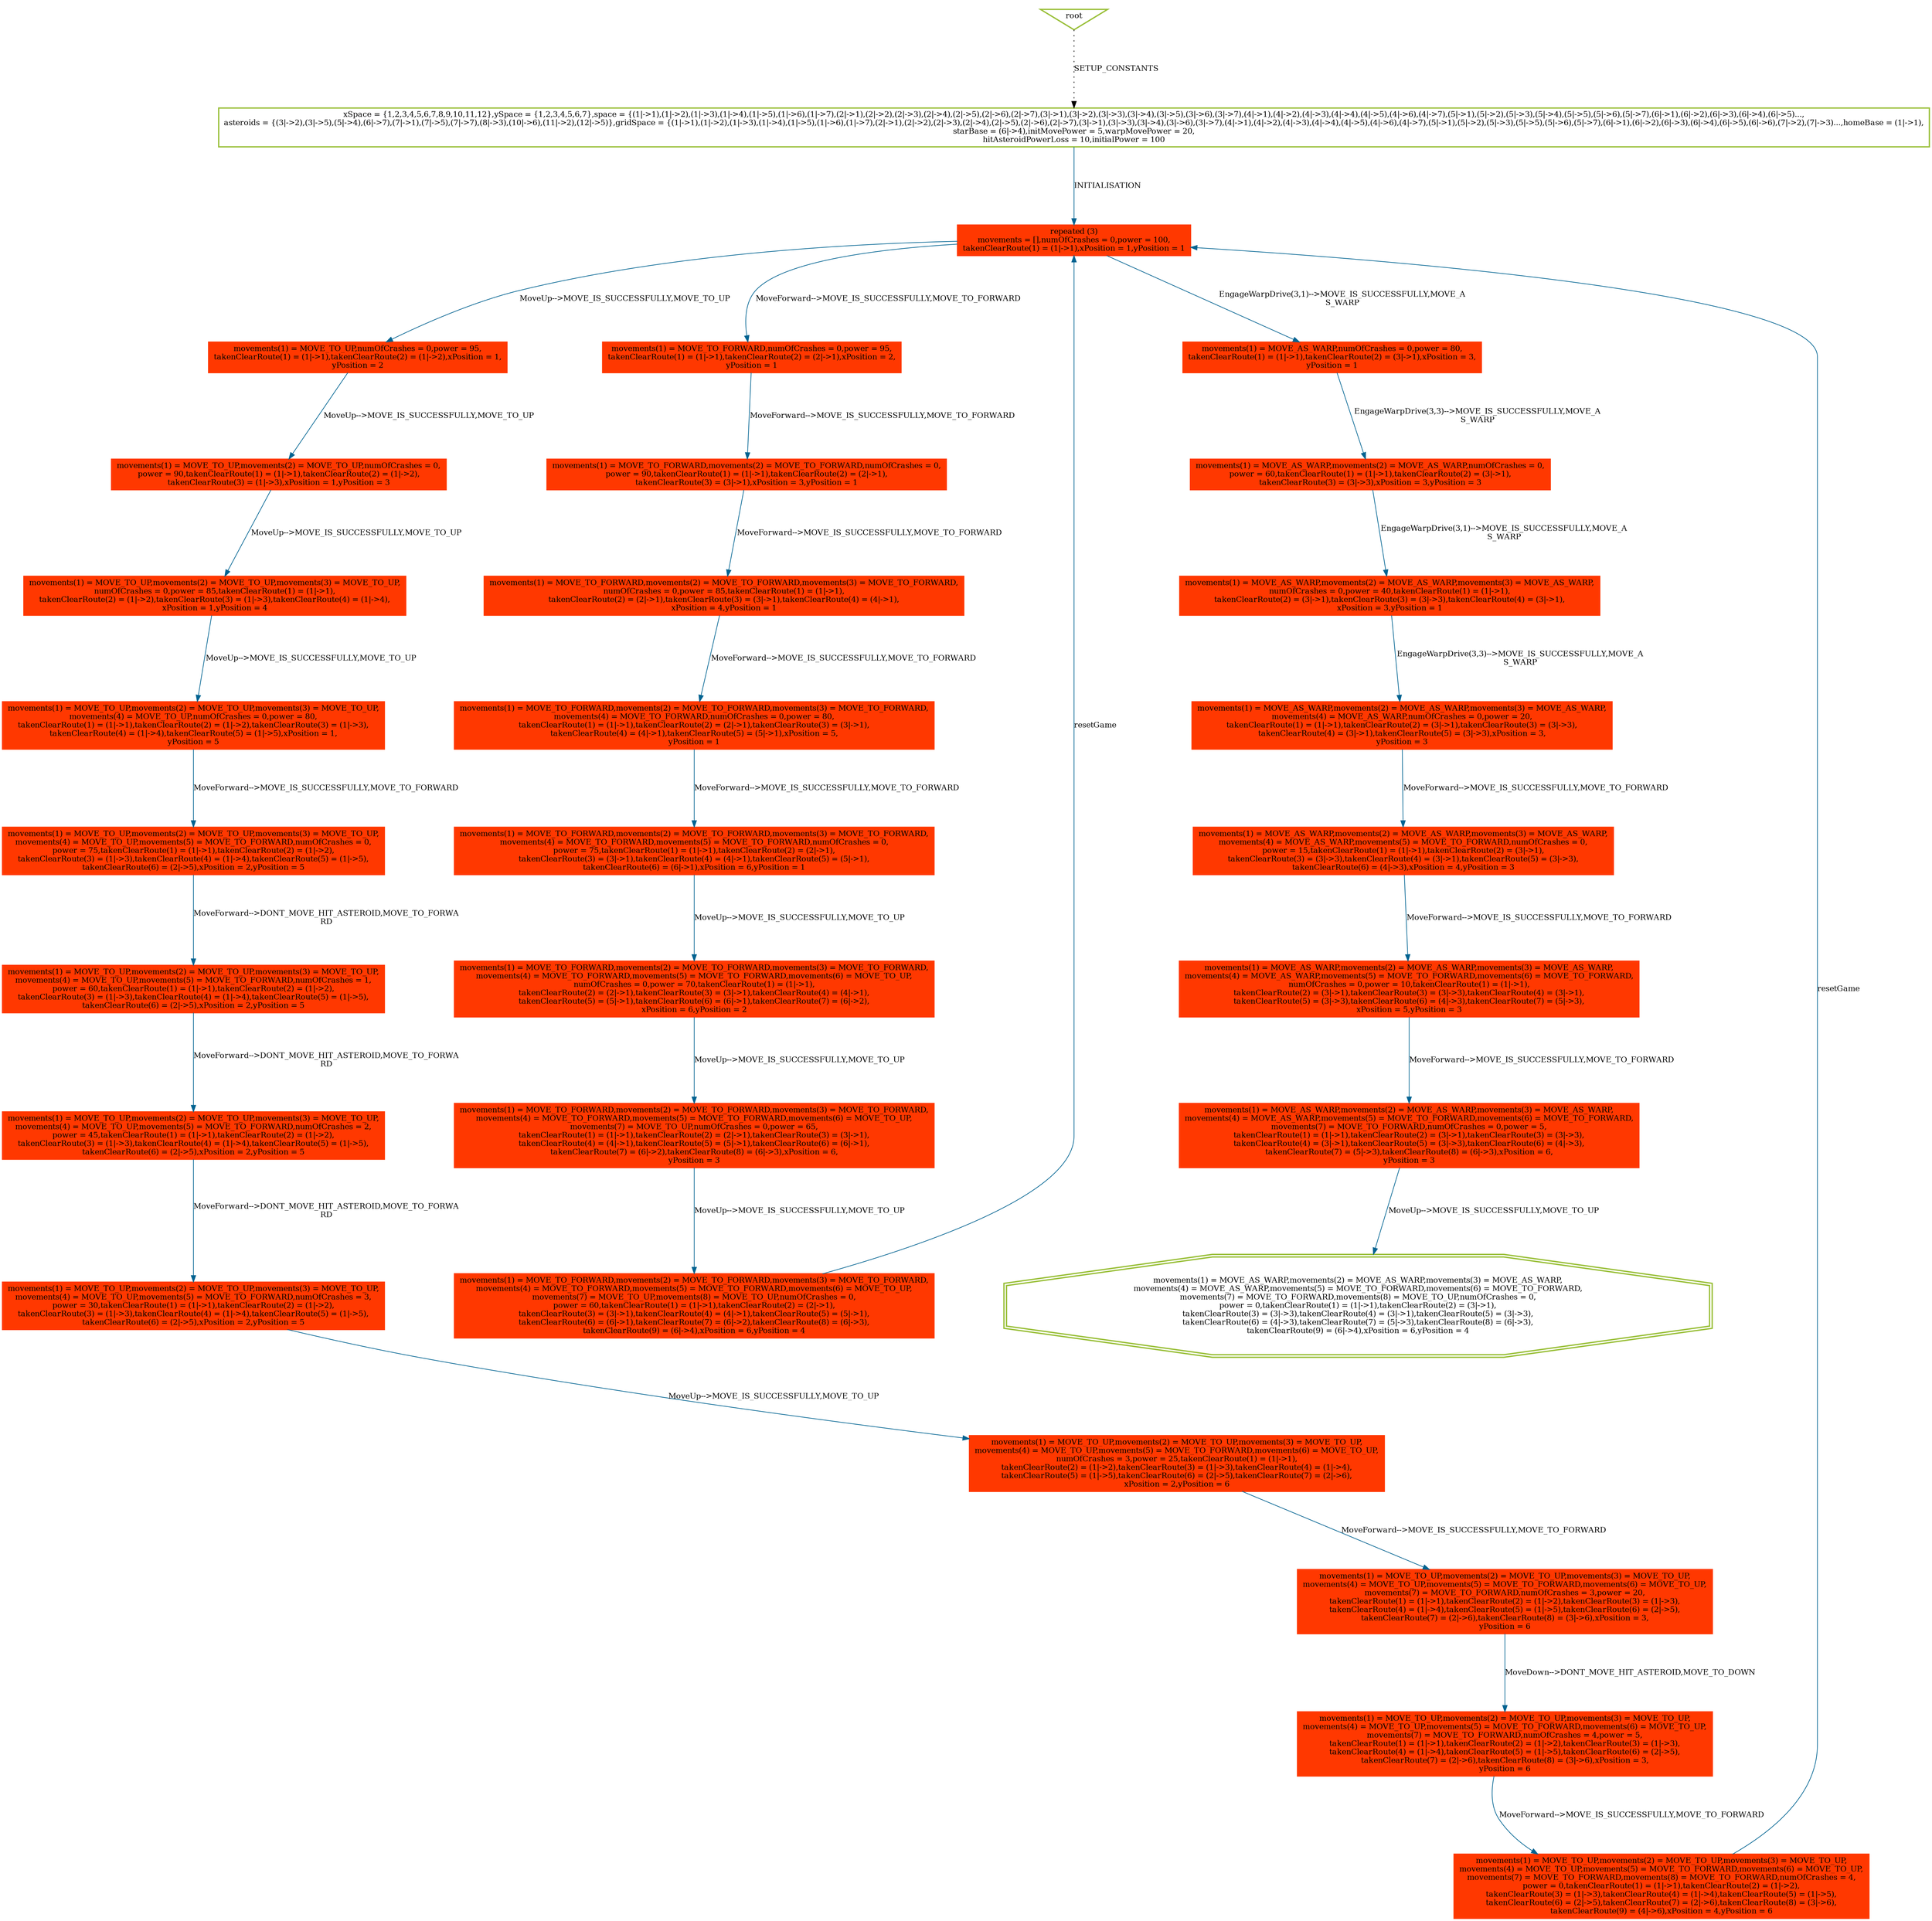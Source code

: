 digraph history {
graph [nodesep=1.5, ranksep=1.5];
0 [shape=box, color="#99BF38", fontsize=12, penwidth=2, label="xSpace = \{1,2,3,4,5,6,7,8,9,10,11,12\},ySpace = \{1,2,3,4,5,6,7\},space = \{(1\|-\>1),(1\|-\>2),(1\|-\>3),(1\|-\>4),(1\|-\>5),(1\|-\>6),(1\|-\>7),(2\|-\>1),(2\|-\>2),(2\|-\>3),(2\|-\>4),(2\|-\>5),(2\|-\>6),(2\|-\>7),(3\|-\>1),(3\|-\>2),(3\|-\>3),(3\|-\>4),(3\|-\>5),(3\|-\>6),(3\|-\>7),(4\|-\>1),(4\|-\>2),(4\|-\>3),(4\|-\>4),(4\|-\>5),(4\|-\>6),(4\|-\>7),(5\|-\>1),(5\|-\>2),(5\|-\>3),(5\|-\>4),(5\|-\>5),(5\|-\>6),(5\|-\>7),(6\|-\>1),(6\|-\>2),(6\|-\>3),(6\|-\>4),(6\|-\>5)...,\nasteroids = \{(3\|-\>2),(3\|-\>5),(5\|-\>4),(6\|-\>7),(7\|-\>1),(7\|-\>5),(7\|-\>7),(8\|-\>3),(10\|-\>6),(11\|-\>2),(12\|-\>5)\},gridSpace = \{(1\|-\>1),(1\|-\>2),(1\|-\>3),(1\|-\>4),(1\|-\>5),(1\|-\>6),(1\|-\>7),(2\|-\>1),(2\|-\>2),(2\|-\>3),(2\|-\>4),(2\|-\>5),(2\|-\>6),(2\|-\>7),(3\|-\>1),(3\|-\>3),(3\|-\>4),(3\|-\>6),(3\|-\>7),(4\|-\>1),(4\|-\>2),(4\|-\>3),(4\|-\>4),(4\|-\>5),(4\|-\>6),(4\|-\>7),(5\|-\>1),(5\|-\>2),(5\|-\>3),(5\|-\>5),(5\|-\>6),(5\|-\>7),(6\|-\>1),(6\|-\>2),(6\|-\>3),(6\|-\>4),(6\|-\>5),(6\|-\>6),(7\|-\>2),(7\|-\>3)...,homeBase = (1\|-\>1),\nstarBase = (6\|-\>4),initMovePower = 5,warpMovePower = 20,\nhitAsteroidPowerLoss = 10,initialPower = 100"];

1 [shape=box, style="filled", color="#FF3800", fontsize=12, penwidth=2, label="repeated (3)\nmovements = [],numOfCrashes = 0,power = 100,\ntakenClearRoute(1) = (1\|-\>1),xPosition = 1,yPosition = 1"];

2 [shape=box, style="filled", color="#FF3800", fontsize=12, penwidth=2, label="movements(1) = MOVE_TO_UP,numOfCrashes = 0,power = 95,\ntakenClearRoute(1) = (1\|-\>1),takenClearRoute(2) = (1\|-\>2),xPosition = 1,\nyPosition = 2"];

3 [shape=box, style="filled", color="#FF3800", fontsize=12, penwidth=2, label="movements(1) = MOVE_TO_FORWARD,numOfCrashes = 0,power = 95,\ntakenClearRoute(1) = (1\|-\>1),takenClearRoute(2) = (2\|-\>1),xPosition = 2,\nyPosition = 1"];

5 [shape=box, style="filled", color="#FF3800", fontsize=12, penwidth=2, label="movements(1) = MOVE_AS_WARP,numOfCrashes = 0,power = 80,\ntakenClearRoute(1) = (1\|-\>1),takenClearRoute(2) = (3\|-\>1),xPosition = 3,\nyPosition = 1"];

12 [shape=box, style="filled", color="#FF3800", fontsize=12, penwidth=2, label="movements(1) = MOVE_TO_FORWARD,movements(2) = MOVE_TO_FORWARD,numOfCrashes = 0,\npower = 90,takenClearRoute(1) = (1\|-\>1),takenClearRoute(2) = (2\|-\>1),\ntakenClearRoute(3) = (3\|-\>1),xPosition = 3,yPosition = 1"];

22 [shape=box, style="filled", color="#FF3800", fontsize=12, penwidth=2, label="movements(1) = MOVE_TO_FORWARD,movements(2) = MOVE_TO_FORWARD,movements(3) = MOVE_TO_FORWARD,\nnumOfCrashes = 0,power = 85,takenClearRoute(1) = (1\|-\>1),\ntakenClearRoute(2) = (2\|-\>1),takenClearRoute(3) = (3\|-\>1),takenClearRoute(4) = (4\|-\>1),\nxPosition = 4,yPosition = 1"];

32 [shape=box, style="filled", color="#FF3800", fontsize=12, penwidth=2, label="movements(1) = MOVE_TO_FORWARD,movements(2) = MOVE_TO_FORWARD,movements(3) = MOVE_TO_FORWARD,\nmovements(4) = MOVE_TO_FORWARD,numOfCrashes = 0,power = 80,\ntakenClearRoute(1) = (1\|-\>1),takenClearRoute(2) = (2\|-\>1),takenClearRoute(3) = (3\|-\>1),\ntakenClearRoute(4) = (4\|-\>1),takenClearRoute(5) = (5\|-\>1),xPosition = 5,\nyPosition = 1"];

43 [shape=box, style="filled", color="#FF3800", fontsize=12, penwidth=2, label="movements(1) = MOVE_TO_FORWARD,movements(2) = MOVE_TO_FORWARD,movements(3) = MOVE_TO_FORWARD,\nmovements(4) = MOVE_TO_FORWARD,movements(5) = MOVE_TO_FORWARD,numOfCrashes = 0,\npower = 75,takenClearRoute(1) = (1\|-\>1),takenClearRoute(2) = (2\|-\>1),\ntakenClearRoute(3) = (3\|-\>1),takenClearRoute(4) = (4\|-\>1),takenClearRoute(5) = (5\|-\>1),\ntakenClearRoute(6) = (6\|-\>1),xPosition = 6,yPosition = 1"];

53 [shape=box, style="filled", color="#FF3800", fontsize=12, penwidth=2, label="movements(1) = MOVE_TO_FORWARD,movements(2) = MOVE_TO_FORWARD,movements(3) = MOVE_TO_FORWARD,\nmovements(4) = MOVE_TO_FORWARD,movements(5) = MOVE_TO_FORWARD,movements(6) = MOVE_TO_UP,\nnumOfCrashes = 0,power = 70,takenClearRoute(1) = (1\|-\>1),\ntakenClearRoute(2) = (2\|-\>1),takenClearRoute(3) = (3\|-\>1),takenClearRoute(4) = (4\|-\>1),\ntakenClearRoute(5) = (5\|-\>1),takenClearRoute(6) = (6\|-\>1),takenClearRoute(7) = (6\|-\>2),\nxPosition = 6,yPosition = 2"];

64 [shape=box, style="filled", color="#FF3800", fontsize=12, penwidth=2, label="movements(1) = MOVE_TO_FORWARD,movements(2) = MOVE_TO_FORWARD,movements(3) = MOVE_TO_FORWARD,\nmovements(4) = MOVE_TO_FORWARD,movements(5) = MOVE_TO_FORWARD,movements(6) = MOVE_TO_UP,\nmovements(7) = MOVE_TO_UP,numOfCrashes = 0,power = 65,\ntakenClearRoute(1) = (1\|-\>1),takenClearRoute(2) = (2\|-\>1),takenClearRoute(3) = (3\|-\>1),\ntakenClearRoute(4) = (4\|-\>1),takenClearRoute(5) = (5\|-\>1),takenClearRoute(6) = (6\|-\>1),\ntakenClearRoute(7) = (6\|-\>2),takenClearRoute(8) = (6\|-\>3),xPosition = 6,\nyPosition = 3"];

76 [shape=box, style="filled", color="#FF3800", fontsize=12, penwidth=2, label="movements(1) = MOVE_TO_FORWARD,movements(2) = MOVE_TO_FORWARD,movements(3) = MOVE_TO_FORWARD,\nmovements(4) = MOVE_TO_FORWARD,movements(5) = MOVE_TO_FORWARD,movements(6) = MOVE_TO_UP,\nmovements(7) = MOVE_TO_UP,movements(8) = MOVE_TO_UP,numOfCrashes = 0,\npower = 60,takenClearRoute(1) = (1\|-\>1),takenClearRoute(2) = (2\|-\>1),\ntakenClearRoute(3) = (3\|-\>1),takenClearRoute(4) = (4\|-\>1),takenClearRoute(5) = (5\|-\>1),\ntakenClearRoute(6) = (6\|-\>1),takenClearRoute(7) = (6\|-\>2),takenClearRoute(8) = (6\|-\>3),\ntakenClearRoute(9) = (6\|-\>4),xPosition = 6,yPosition = 4"];

88 [shape=box, style="filled", color="#FF3800", fontsize=12, penwidth=2, label="movements(1) = MOVE_TO_UP,movements(2) = MOVE_TO_UP,numOfCrashes = 0,\npower = 90,takenClearRoute(1) = (1\|-\>1),takenClearRoute(2) = (1\|-\>2),\ntakenClearRoute(3) = (1\|-\>3),xPosition = 1,yPosition = 3"];

98 [shape=box, style="filled", color="#FF3800", fontsize=12, penwidth=2, label="movements(1) = MOVE_TO_UP,movements(2) = MOVE_TO_UP,movements(3) = MOVE_TO_UP,\nnumOfCrashes = 0,power = 85,takenClearRoute(1) = (1\|-\>1),\ntakenClearRoute(2) = (1\|-\>2),takenClearRoute(3) = (1\|-\>3),takenClearRoute(4) = (1\|-\>4),\nxPosition = 1,yPosition = 4"];

108 [shape=box, style="filled", color="#FF3800", fontsize=12, penwidth=2, label="movements(1) = MOVE_TO_UP,movements(2) = MOVE_TO_UP,movements(3) = MOVE_TO_UP,\nmovements(4) = MOVE_TO_UP,numOfCrashes = 0,power = 80,\ntakenClearRoute(1) = (1\|-\>1),takenClearRoute(2) = (1\|-\>2),takenClearRoute(3) = (1\|-\>3),\ntakenClearRoute(4) = (1\|-\>4),takenClearRoute(5) = (1\|-\>5),xPosition = 1,\nyPosition = 5"];

121 [shape=box, style="filled", color="#FF3800", fontsize=12, penwidth=2, label="movements(1) = MOVE_TO_UP,movements(2) = MOVE_TO_UP,movements(3) = MOVE_TO_UP,\nmovements(4) = MOVE_TO_UP,movements(5) = MOVE_TO_FORWARD,numOfCrashes = 0,\npower = 75,takenClearRoute(1) = (1\|-\>1),takenClearRoute(2) = (1\|-\>2),\ntakenClearRoute(3) = (1\|-\>3),takenClearRoute(4) = (1\|-\>4),takenClearRoute(5) = (1\|-\>5),\ntakenClearRoute(6) = (2\|-\>5),xPosition = 2,yPosition = 5"];

132 [shape=box, style="filled", color="#FF3800", fontsize=12, penwidth=2, label="movements(1) = MOVE_TO_UP,movements(2) = MOVE_TO_UP,movements(3) = MOVE_TO_UP,\nmovements(4) = MOVE_TO_UP,movements(5) = MOVE_TO_FORWARD,numOfCrashes = 1,\npower = 60,takenClearRoute(1) = (1\|-\>1),takenClearRoute(2) = (1\|-\>2),\ntakenClearRoute(3) = (1\|-\>3),takenClearRoute(4) = (1\|-\>4),takenClearRoute(5) = (1\|-\>5),\ntakenClearRoute(6) = (2\|-\>5),xPosition = 2,yPosition = 5"];

144 [shape=box, style="filled", color="#FF3800", fontsize=12, penwidth=2, label="movements(1) = MOVE_TO_UP,movements(2) = MOVE_TO_UP,movements(3) = MOVE_TO_UP,\nmovements(4) = MOVE_TO_UP,movements(5) = MOVE_TO_FORWARD,numOfCrashes = 2,\npower = 45,takenClearRoute(1) = (1\|-\>1),takenClearRoute(2) = (1\|-\>2),\ntakenClearRoute(3) = (1\|-\>3),takenClearRoute(4) = (1\|-\>4),takenClearRoute(5) = (1\|-\>5),\ntakenClearRoute(6) = (2\|-\>5),xPosition = 2,yPosition = 5"];

156 [shape=box, style="filled", color="#FF3800", fontsize=12, penwidth=2, label="movements(1) = MOVE_TO_UP,movements(2) = MOVE_TO_UP,movements(3) = MOVE_TO_UP,\nmovements(4) = MOVE_TO_UP,movements(5) = MOVE_TO_FORWARD,numOfCrashes = 3,\npower = 30,takenClearRoute(1) = (1\|-\>1),takenClearRoute(2) = (1\|-\>2),\ntakenClearRoute(3) = (1\|-\>3),takenClearRoute(4) = (1\|-\>4),takenClearRoute(5) = (1\|-\>5),\ntakenClearRoute(6) = (2\|-\>5),xPosition = 2,yPosition = 5"];

166 [shape=box, style="filled", color="#FF3800", fontsize=12, penwidth=2, label="movements(1) = MOVE_TO_UP,movements(2) = MOVE_TO_UP,movements(3) = MOVE_TO_UP,\nmovements(4) = MOVE_TO_UP,movements(5) = MOVE_TO_FORWARD,movements(6) = MOVE_TO_UP,\nnumOfCrashes = 3,power = 25,takenClearRoute(1) = (1\|-\>1),\ntakenClearRoute(2) = (1\|-\>2),takenClearRoute(3) = (1\|-\>3),takenClearRoute(4) = (1\|-\>4),\ntakenClearRoute(5) = (1\|-\>5),takenClearRoute(6) = (2\|-\>5),takenClearRoute(7) = (2\|-\>6),\nxPosition = 2,yPosition = 6"];

180 [shape=box, style="filled", color="#FF3800", fontsize=12, penwidth=2, label="movements(1) = MOVE_TO_UP,movements(2) = MOVE_TO_UP,movements(3) = MOVE_TO_UP,\nmovements(4) = MOVE_TO_UP,movements(5) = MOVE_TO_FORWARD,movements(6) = MOVE_TO_UP,\nmovements(7) = MOVE_TO_FORWARD,numOfCrashes = 3,power = 20,\ntakenClearRoute(1) = (1\|-\>1),takenClearRoute(2) = (1\|-\>2),takenClearRoute(3) = (1\|-\>3),\ntakenClearRoute(4) = (1\|-\>4),takenClearRoute(5) = (1\|-\>5),takenClearRoute(6) = (2\|-\>5),\ntakenClearRoute(7) = (2\|-\>6),takenClearRoute(8) = (3\|-\>6),xPosition = 3,\nyPosition = 6"];

191 [shape=box, style="filled", color="#FF3800", fontsize=12, penwidth=2, label="movements(1) = MOVE_TO_UP,movements(2) = MOVE_TO_UP,movements(3) = MOVE_TO_UP,\nmovements(4) = MOVE_TO_UP,movements(5) = MOVE_TO_FORWARD,movements(6) = MOVE_TO_UP,\nmovements(7) = MOVE_TO_FORWARD,numOfCrashes = 4,power = 5,\ntakenClearRoute(1) = (1\|-\>1),takenClearRoute(2) = (1\|-\>2),takenClearRoute(3) = (1\|-\>3),\ntakenClearRoute(4) = (1\|-\>4),takenClearRoute(5) = (1\|-\>5),takenClearRoute(6) = (2\|-\>5),\ntakenClearRoute(7) = (2\|-\>6),takenClearRoute(8) = (3\|-\>6),xPosition = 3,\nyPosition = 6"];

204 [shape=box, style="filled", color="#FF3800", fontsize=12, penwidth=2, label="movements(1) = MOVE_TO_UP,movements(2) = MOVE_TO_UP,movements(3) = MOVE_TO_UP,\nmovements(4) = MOVE_TO_UP,movements(5) = MOVE_TO_FORWARD,movements(6) = MOVE_TO_UP,\nmovements(7) = MOVE_TO_FORWARD,movements(8) = MOVE_TO_FORWARD,numOfCrashes = 4,\npower = 0,takenClearRoute(1) = (1\|-\>1),takenClearRoute(2) = (1\|-\>2),\ntakenClearRoute(3) = (1\|-\>3),takenClearRoute(4) = (1\|-\>4),takenClearRoute(5) = (1\|-\>5),\ntakenClearRoute(6) = (2\|-\>5),takenClearRoute(7) = (2\|-\>6),takenClearRoute(8) = (3\|-\>6),\ntakenClearRoute(9) = (4\|-\>6),xPosition = 4,yPosition = 6"];

215 [shape=box, style="filled", color="#FF3800", fontsize=12, penwidth=2, label="movements(1) = MOVE_AS_WARP,movements(2) = MOVE_AS_WARP,numOfCrashes = 0,\npower = 60,takenClearRoute(1) = (1\|-\>1),takenClearRoute(2) = (3\|-\>1),\ntakenClearRoute(3) = (3\|-\>3),xPosition = 3,yPosition = 3"];

222 [shape=box, style="filled", color="#FF3800", fontsize=12, penwidth=2, label="movements(1) = MOVE_AS_WARP,movements(2) = MOVE_AS_WARP,movements(3) = MOVE_AS_WARP,\nnumOfCrashes = 0,power = 40,takenClearRoute(1) = (1\|-\>1),\ntakenClearRoute(2) = (3\|-\>1),takenClearRoute(3) = (3\|-\>3),takenClearRoute(4) = (3\|-\>1),\nxPosition = 3,yPosition = 1"];

236 [shape=box, style="filled", color="#FF3800", fontsize=12, penwidth=2, label="movements(1) = MOVE_AS_WARP,movements(2) = MOVE_AS_WARP,movements(3) = MOVE_AS_WARP,\nmovements(4) = MOVE_AS_WARP,numOfCrashes = 0,power = 20,\ntakenClearRoute(1) = (1\|-\>1),takenClearRoute(2) = (3\|-\>1),takenClearRoute(3) = (3\|-\>3),\ntakenClearRoute(4) = (3\|-\>1),takenClearRoute(5) = (3\|-\>3),xPosition = 3,\nyPosition = 3"];

239 [shape=box, style="filled", color="#FF3800", fontsize=12, penwidth=2, label="movements(1) = MOVE_AS_WARP,movements(2) = MOVE_AS_WARP,movements(3) = MOVE_AS_WARP,\nmovements(4) = MOVE_AS_WARP,movements(5) = MOVE_TO_FORWARD,numOfCrashes = 0,\npower = 15,takenClearRoute(1) = (1\|-\>1),takenClearRoute(2) = (3\|-\>1),\ntakenClearRoute(3) = (3\|-\>3),takenClearRoute(4) = (3\|-\>1),takenClearRoute(5) = (3\|-\>3),\ntakenClearRoute(6) = (4\|-\>3),xPosition = 4,yPosition = 3"];

250 [shape=box, style="filled", color="#FF3800", fontsize=12, penwidth=2, label="movements(1) = MOVE_AS_WARP,movements(2) = MOVE_AS_WARP,movements(3) = MOVE_AS_WARP,\nmovements(4) = MOVE_AS_WARP,movements(5) = MOVE_TO_FORWARD,movements(6) = MOVE_TO_FORWARD,\nnumOfCrashes = 0,power = 10,takenClearRoute(1) = (1\|-\>1),\ntakenClearRoute(2) = (3\|-\>1),takenClearRoute(3) = (3\|-\>3),takenClearRoute(4) = (3\|-\>1),\ntakenClearRoute(5) = (3\|-\>3),takenClearRoute(6) = (4\|-\>3),takenClearRoute(7) = (5\|-\>3),\nxPosition = 5,yPosition = 3"];

254 [shape=box, style="filled", color="#FF3800", fontsize=12, penwidth=2, label="movements(1) = MOVE_AS_WARP,movements(2) = MOVE_AS_WARP,movements(3) = MOVE_AS_WARP,\nmovements(4) = MOVE_AS_WARP,movements(5) = MOVE_TO_FORWARD,movements(6) = MOVE_TO_FORWARD,\nmovements(7) = MOVE_TO_FORWARD,numOfCrashes = 0,power = 5,\ntakenClearRoute(1) = (1\|-\>1),takenClearRoute(2) = (3\|-\>1),takenClearRoute(3) = (3\|-\>3),\ntakenClearRoute(4) = (3\|-\>1),takenClearRoute(5) = (3\|-\>3),takenClearRoute(6) = (4\|-\>3),\ntakenClearRoute(7) = (5\|-\>3),takenClearRoute(8) = (6\|-\>3),xPosition = 6,\nyPosition = 3"];

256 [shape=doubleoctagon, color="#99BF38", fontsize=12, penwidth=2, label="movements(1) = MOVE_AS_WARP,movements(2) = MOVE_AS_WARP,movements(3) = MOVE_AS_WARP,\nmovements(4) = MOVE_AS_WARP,movements(5) = MOVE_TO_FORWARD,movements(6) = MOVE_TO_FORWARD,\nmovements(7) = MOVE_TO_FORWARD,movements(8) = MOVE_TO_UP,numOfCrashes = 0,\npower = 0,takenClearRoute(1) = (1\|-\>1),takenClearRoute(2) = (3\|-\>1),\ntakenClearRoute(3) = (3\|-\>3),takenClearRoute(4) = (3\|-\>1),takenClearRoute(5) = (3\|-\>3),\ntakenClearRoute(6) = (4\|-\>3),takenClearRoute(7) = (5\|-\>3),takenClearRoute(8) = (6\|-\>3),\ntakenClearRoute(9) = (6\|-\>4),xPosition = 6,yPosition = 4"];

root [shape=invtriangle, color="#99BF38", fontsize=12, penwidth=2, label="root"];

root -> 0 [style = dotted, color = black, label="SETUP_CONSTANTS", fontsize=12];

0 -> 1 [color = "#006391", label="INITIALISATION", fontsize=12];

1 -> 3 [color = "#006391", label="MoveForward--\>MOVE_IS_SUCCESSFULLY,MOVE_TO_FORWARD", fontsize=12];

3 -> 12 [color = "#006391", label="MoveForward--\>MOVE_IS_SUCCESSFULLY,MOVE_TO_FORWARD", fontsize=12];

12 -> 22 [color = "#006391", label="MoveForward--\>MOVE_IS_SUCCESSFULLY,MOVE_TO_FORWARD", fontsize=12];

22 -> 32 [color = "#006391", label="MoveForward--\>MOVE_IS_SUCCESSFULLY,MOVE_TO_FORWARD", fontsize=12];

32 -> 43 [color = "#006391", label="MoveForward--\>MOVE_IS_SUCCESSFULLY,MOVE_TO_FORWARD", fontsize=12];

43 -> 53 [color = "#006391", label="MoveUp--\>MOVE_IS_SUCCESSFULLY,MOVE_TO_UP", fontsize=12];

53 -> 64 [color = "#006391", label="MoveUp--\>MOVE_IS_SUCCESSFULLY,MOVE_TO_UP", fontsize=12];

64 -> 76 [color = "#006391", label="MoveUp--\>MOVE_IS_SUCCESSFULLY,MOVE_TO_UP", fontsize=12];

76 -> 1 [color = "#006391", label="resetGame", fontsize=12];

1 -> 2 [color = "#006391", label="MoveUp--\>MOVE_IS_SUCCESSFULLY,MOVE_TO_UP", fontsize=12];

2 -> 88 [color = "#006391", label="MoveUp--\>MOVE_IS_SUCCESSFULLY,MOVE_TO_UP", fontsize=12];

88 -> 98 [color = "#006391", label="MoveUp--\>MOVE_IS_SUCCESSFULLY,MOVE_TO_UP", fontsize=12];

98 -> 108 [color = "#006391", label="MoveUp--\>MOVE_IS_SUCCESSFULLY,MOVE_TO_UP", fontsize=12];

108 -> 121 [color = "#006391", label="MoveForward--\>MOVE_IS_SUCCESSFULLY,MOVE_TO_FORWARD", fontsize=12];

121 -> 132 [color = "#006391", label="MoveForward--\>DONT_MOVE_HIT_ASTEROID,MOVE_TO_FORWA\nRD", fontsize=12];

132 -> 144 [color = "#006391", label="MoveForward--\>DONT_MOVE_HIT_ASTEROID,MOVE_TO_FORWA\nRD", fontsize=12];

144 -> 156 [color = "#006391", label="MoveForward--\>DONT_MOVE_HIT_ASTEROID,MOVE_TO_FORWA\nRD", fontsize=12];

156 -> 166 [color = "#006391", label="MoveUp--\>MOVE_IS_SUCCESSFULLY,MOVE_TO_UP", fontsize=12];

166 -> 180 [color = "#006391", label="MoveForward--\>MOVE_IS_SUCCESSFULLY,MOVE_TO_FORWARD", fontsize=12];

180 -> 191 [color = "#006391", label="MoveDown--\>DONT_MOVE_HIT_ASTEROID,MOVE_TO_DOWN", fontsize=12];

191 -> 204 [color = "#006391", label="MoveForward--\>MOVE_IS_SUCCESSFULLY,MOVE_TO_FORWARD", fontsize=12];

204 -> 1 [color = "#006391", label="resetGame", fontsize=12];

1 -> 5 [color = "#006391", label="EngageWarpDrive(3,1)--\>MOVE_IS_SUCCESSFULLY,MOVE_A\nS_WARP", fontsize=12];

5 -> 215 [color = "#006391", label="EngageWarpDrive(3,3)--\>MOVE_IS_SUCCESSFULLY,MOVE_A\nS_WARP", fontsize=12];

215 -> 222 [color = "#006391", label="EngageWarpDrive(3,1)--\>MOVE_IS_SUCCESSFULLY,MOVE_A\nS_WARP", fontsize=12];

222 -> 236 [color = "#006391", label="EngageWarpDrive(3,3)--\>MOVE_IS_SUCCESSFULLY,MOVE_A\nS_WARP", fontsize=12];

236 -> 239 [color = "#006391", label="MoveForward--\>MOVE_IS_SUCCESSFULLY,MOVE_TO_FORWARD", fontsize=12];

239 -> 250 [color = "#006391", label="MoveForward--\>MOVE_IS_SUCCESSFULLY,MOVE_TO_FORWARD", fontsize=12];

250 -> 254 [color = "#006391", label="MoveForward--\>MOVE_IS_SUCCESSFULLY,MOVE_TO_FORWARD", fontsize=12];

254 -> 256 [color = "#006391", label="MoveUp--\>MOVE_IS_SUCCESSFULLY,MOVE_TO_UP", fontsize=12];

}
